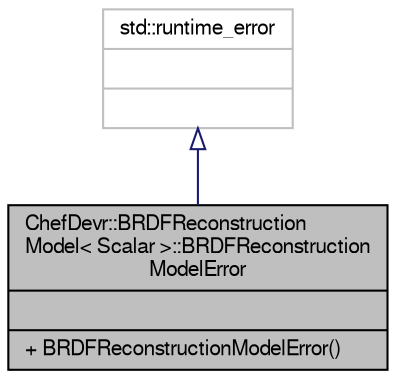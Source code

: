 digraph "ChefDevr::BRDFReconstructionModel&lt; Scalar &gt;::BRDFReconstructionModelError"
{
 // LATEX_PDF_SIZE
  edge [fontname="FreeSans",fontsize="10",labelfontname="FreeSans",labelfontsize="10"];
  node [fontname="FreeSans",fontsize="10",shape=record];
  Node2 [label="{ChefDevr::BRDFReconstruction\lModel\< Scalar \>::BRDFReconstruction\lModelError\n||+ BRDFReconstructionModelError()\l}",height=0.2,width=0.4,color="black", fillcolor="grey75", style="filled", fontcolor="black",tooltip=" "];
  Node3 -> Node2 [dir="back",color="midnightblue",fontsize="10",style="solid",arrowtail="onormal",fontname="FreeSans"];
  Node3 [label="{std::runtime_error\n||}",height=0.2,width=0.4,color="grey75", fillcolor="white", style="filled",tooltip=" "];
}
